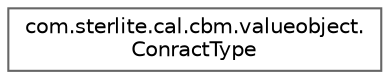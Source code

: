 digraph "Graphical Class Hierarchy"
{
 // LATEX_PDF_SIZE
  bgcolor="transparent";
  edge [fontname=Helvetica,fontsize=10,labelfontname=Helvetica,labelfontsize=10];
  node [fontname=Helvetica,fontsize=10,shape=box,height=0.2,width=0.4];
  rankdir="LR";
  Node0 [id="Node000000",label="com.sterlite.cal.cbm.valueobject.\lConractType",height=0.2,width=0.4,color="grey40", fillcolor="white", style="filled",URL="$enumcom_1_1sterlite_1_1cal_1_1cbm_1_1valueobject_1_1_conract_type.html",tooltip=" "];
}
